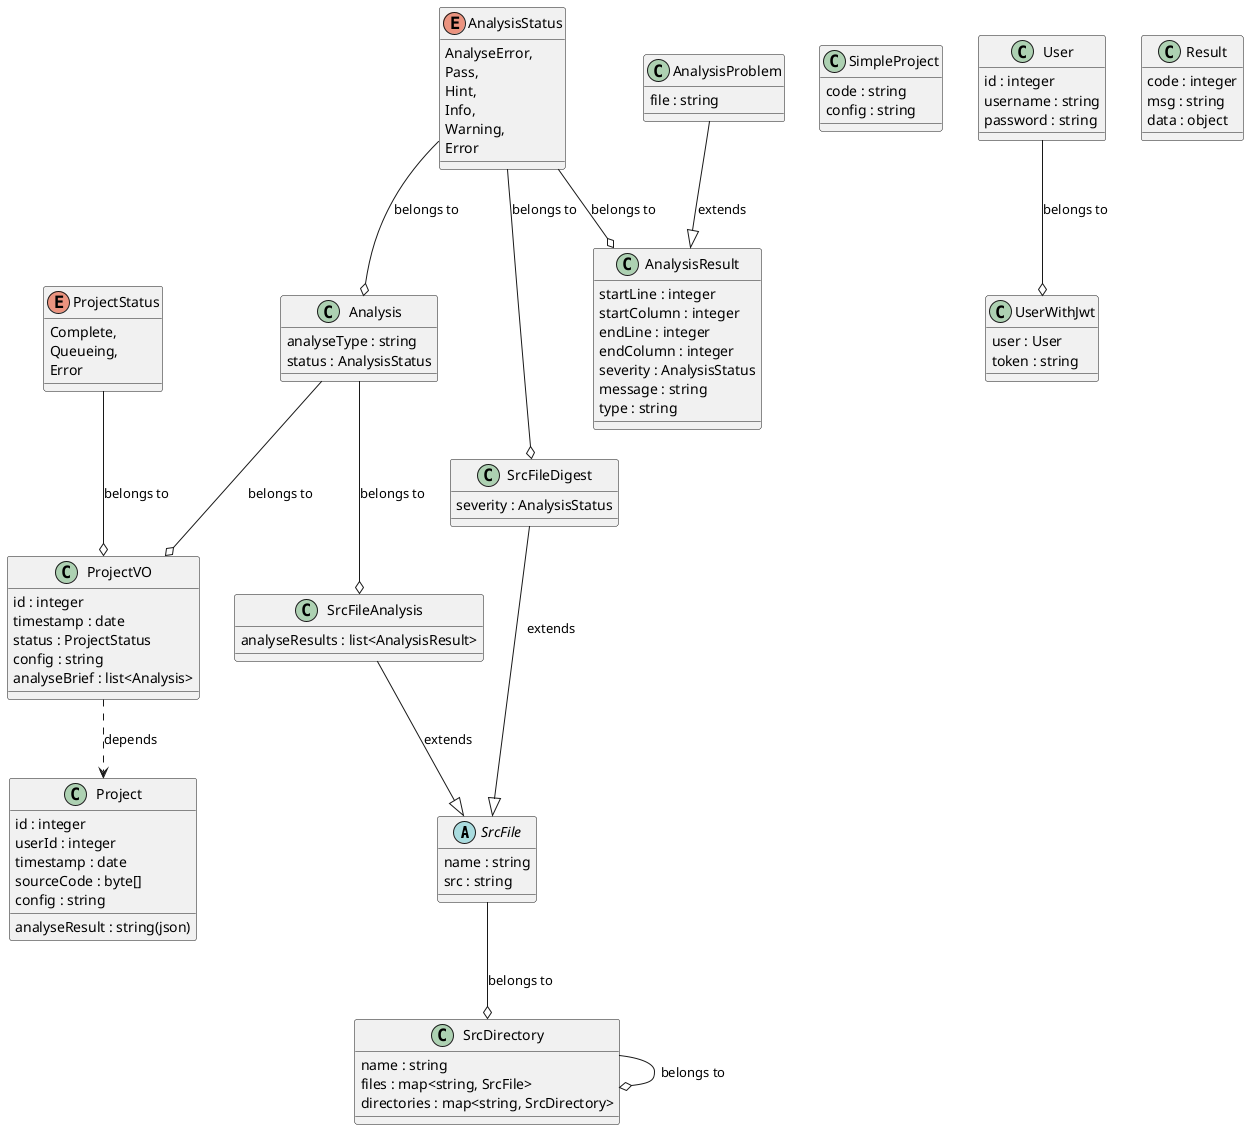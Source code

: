@startuml
abstract class SrcFile {
  name : string
  src : string
}
class SrcFileAnalysis {
  analyseResults : list<AnalysisResult>
}
class SrcFileDigest {
  severity : AnalysisStatus
}
class SrcDirectory {
  name : string
  files : map<string, SrcFile>
  directories : map<string, SrcDirectory>
}

SrcFile --o SrcDirectory : "belongs to"
SrcDirectory --o SrcDirectory : "belongs to"
SrcFileAnalysis --|> SrcFile : "extends"
SrcFileDigest --|> SrcFile : "extends"
Analysis --o SrcFileAnalysis : "belongs to"
AnalysisStatus --o SrcFileDigest : "belongs to"

class Analysis {
  analyseType : string
  status : AnalysisStatus
}
class AnalysisProblem {
  file : string
}
class AnalysisResult {
  startLine : integer
  startColumn : integer
  endLine : integer
  endColumn : integer
  severity : AnalysisStatus
  message : string
  type : string
}
enum AnalysisStatus {
  AnalyseError,
  Pass,
  Hint,
  Info,
  Warning,
  Error
}

AnalysisStatus --o Analysis : "belongs to"
AnalysisStatus --o AnalysisResult : "belongs to"
AnalysisProblem --|> AnalysisResult : "extends"

class Project {
  id : integer
  userId : integer
  timestamp : date
  sourceCode : byte[]
  config : string
  analyseResult : string(json)
}
enum ProjectStatus {
  Complete,
  Queueing,
  Error
}
class ProjectVO {
  id : integer
  timestamp : date
  status : ProjectStatus
  config : string
  analyseBrief : list<Analysis>
}
class SimpleProject {
  code : string
  config : string
}

Analysis --o ProjectVO : "belongs to"
ProjectVO ..> Project : "depends"
ProjectStatus --o ProjectVO : "belongs to"

class User {
  id : integer
  username : string
  password : string
}
class UserWithJwt {
  user : User
  token : string
}
User --o UserWithJwt : "belongs to"

class Result {
  code : integer
  msg : string
  data : object
}
@enduml
